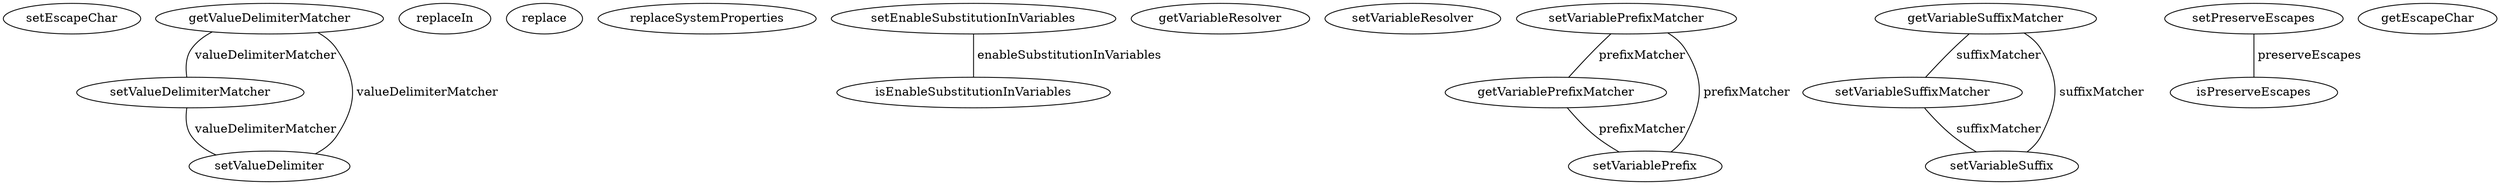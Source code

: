 digraph G {
setEscapeChar;
getValueDelimiterMatcher;
replaceIn;
replace;
replaceSystemProperties;
setEnableSubstitutionInVariables;
getVariableResolver;
setVariableResolver;
isEnableSubstitutionInVariables;
setValueDelimiterMatcher;
setVariablePrefixMatcher;
getVariableSuffixMatcher;
setPreserveEscapes;
setVariableSuffixMatcher;
getVariablePrefixMatcher;
getEscapeChar;
setVariableSuffix;
setVariablePrefix;
setValueDelimiter;
isPreserveEscapes;
getValueDelimiterMatcher -> setValueDelimiter [label=" valueDelimiterMatcher", dir=none];
getValueDelimiterMatcher -> setValueDelimiterMatcher [label=" valueDelimiterMatcher", dir=none];
getVariableSuffixMatcher -> setVariableSuffixMatcher [label=" suffixMatcher", dir=none];
getVariableSuffixMatcher -> setVariableSuffix [label=" suffixMatcher", dir=none];
setPreserveEscapes -> isPreserveEscapes [label=" preserveEscapes", dir=none];
setVariableSuffixMatcher -> setVariableSuffix [label=" suffixMatcher", dir=none];
getVariablePrefixMatcher -> setVariablePrefix [label=" prefixMatcher", dir=none];
setEnableSubstitutionInVariables -> isEnableSubstitutionInVariables [label=" enableSubstitutionInVariables", dir=none];
setValueDelimiterMatcher -> setValueDelimiter [label=" valueDelimiterMatcher", dir=none];
setVariablePrefixMatcher -> getVariablePrefixMatcher [label=" prefixMatcher", dir=none];
setVariablePrefixMatcher -> setVariablePrefix [label=" prefixMatcher", dir=none];
}